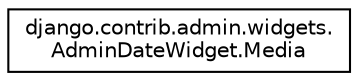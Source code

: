 digraph "Graphical Class Hierarchy"
{
 // LATEX_PDF_SIZE
  edge [fontname="Helvetica",fontsize="10",labelfontname="Helvetica",labelfontsize="10"];
  node [fontname="Helvetica",fontsize="10",shape=record];
  rankdir="LR";
  Node0 [label="django.contrib.admin.widgets.\lAdminDateWidget.Media",height=0.2,width=0.4,color="black", fillcolor="white", style="filled",URL="$de/d6b/classdjango_1_1contrib_1_1admin_1_1widgets_1_1_admin_date_widget_1_1_media.html",tooltip=" "];
}
